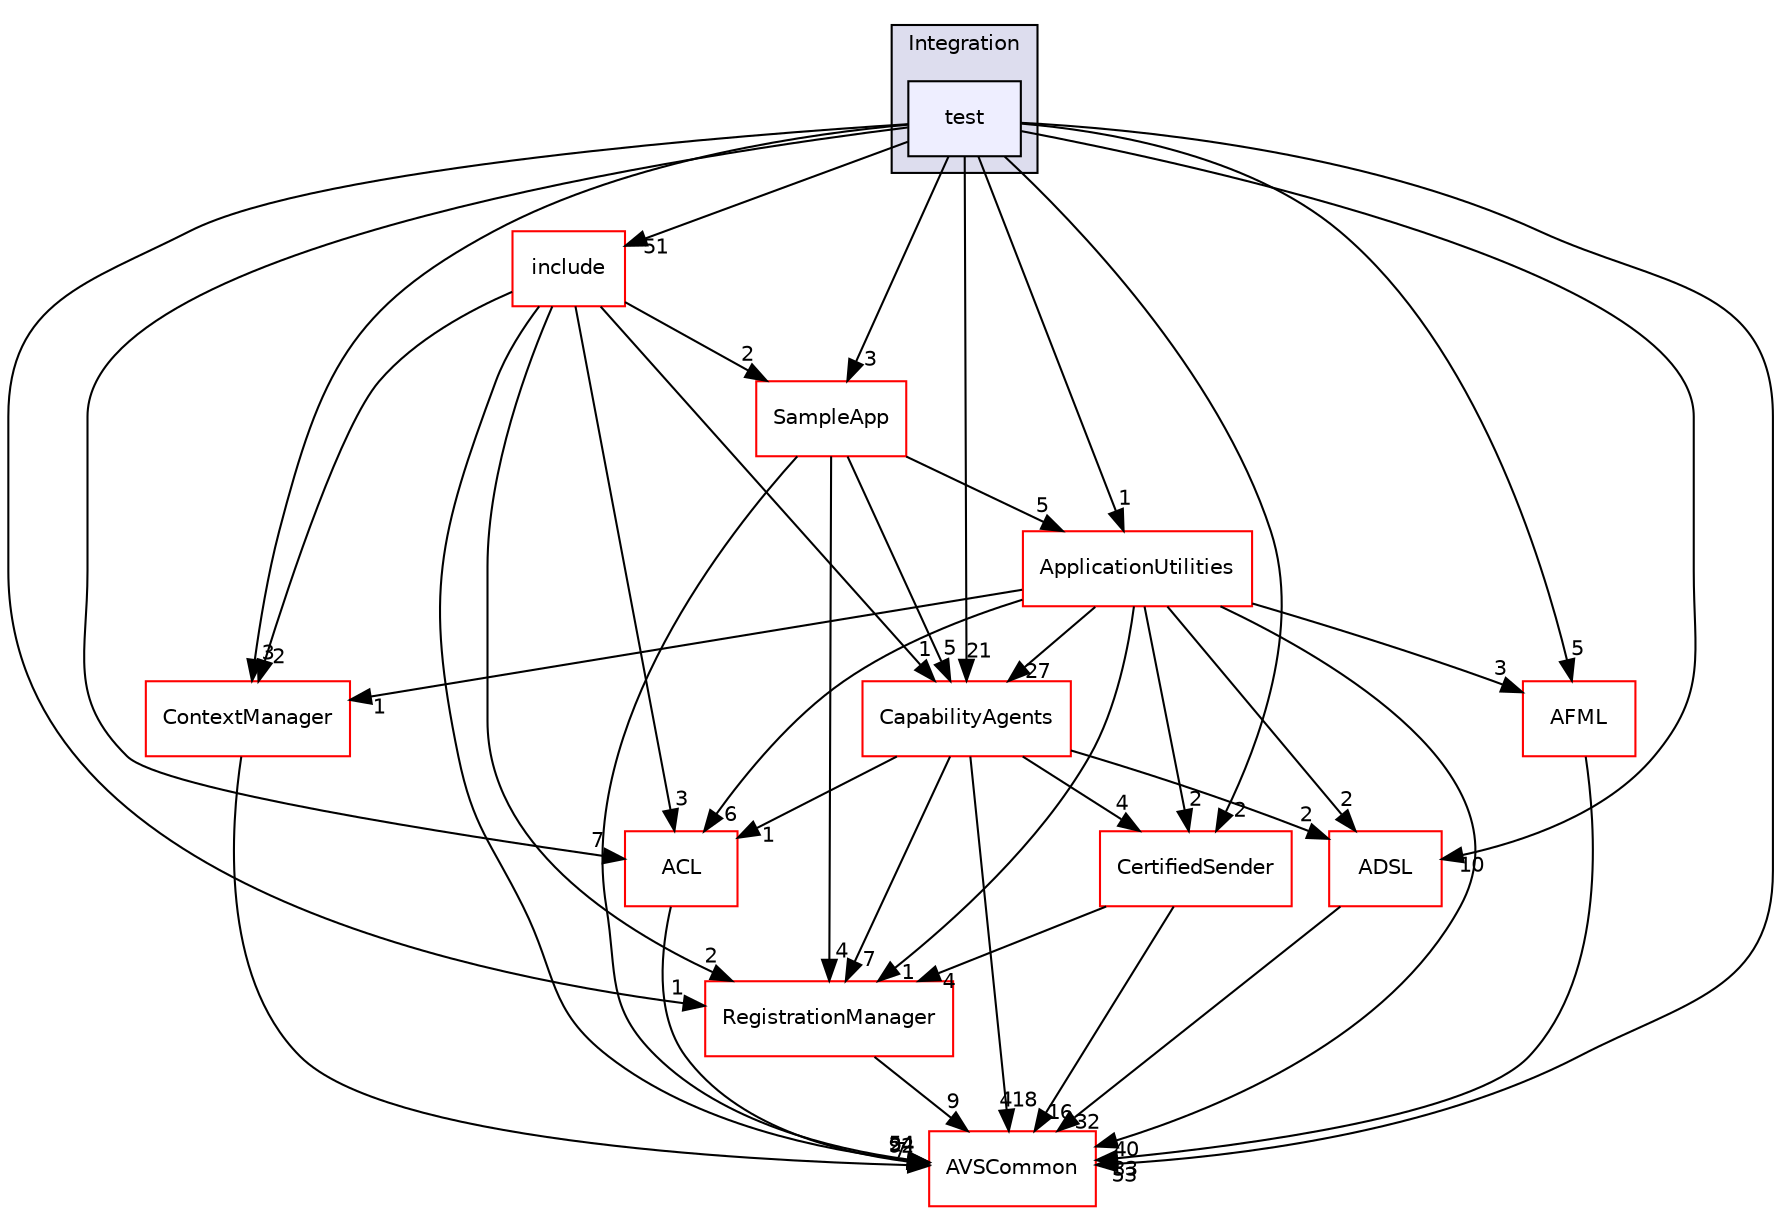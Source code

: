 digraph "/workplace/avs-device-sdk/Integration/test" {
  compound=true
  node [ fontsize="10", fontname="Helvetica"];
  edge [ labelfontsize="10", labelfontname="Helvetica"];
  subgraph clusterdir_eecb7863cc5539e333a9a51474f7e532 {
    graph [ bgcolor="#ddddee", pencolor="black", label="Integration" fontname="Helvetica", fontsize="10", URL="dir_eecb7863cc5539e333a9a51474f7e532.html"]
  dir_50bcd1f3ad209fedb0a0d7411aa531ff [shape=box, label="test", style="filled", fillcolor="#eeeeff", pencolor="black", URL="dir_50bcd1f3ad209fedb0a0d7411aa531ff.html"];
  }
  dir_d487033c4cf6e1e6824ef2db7b280e3e [shape=box label="include" fillcolor="white" style="filled" color="red" URL="dir_d487033c4cf6e1e6824ef2db7b280e3e.html"];
  dir_69fa8d0f4fee2820ffc8601fbf428b42 [shape=box label="SampleApp" fillcolor="white" style="filled" color="red" URL="dir_69fa8d0f4fee2820ffc8601fbf428b42.html"];
  dir_748b5abbb33df61eda67007924a1a0cb [shape=box label="ApplicationUtilities" fillcolor="white" style="filled" color="red" URL="dir_748b5abbb33df61eda67007924a1a0cb.html"];
  dir_15a1dcf98404372b5aa31671439f6987 [shape=box label="AFML" fillcolor="white" style="filled" color="red" URL="dir_15a1dcf98404372b5aa31671439f6987.html"];
  dir_7cf910bd1d7603f12ef47ff650cec893 [shape=box label="CapabilityAgents" fillcolor="white" style="filled" color="red" URL="dir_7cf910bd1d7603f12ef47ff650cec893.html"];
  dir_ed284a04dd0d49c135ac897057737ac2 [shape=box label="ContextManager" fillcolor="white" style="filled" color="red" URL="dir_ed284a04dd0d49c135ac897057737ac2.html"];
  dir_cf27311ab9f4263eef70b28364b95692 [shape=box label="CertifiedSender" fillcolor="white" style="filled" color="red" URL="dir_cf27311ab9f4263eef70b28364b95692.html"];
  dir_b1dfedc9efa610ba8c818c30206ff41f [shape=box label="ACL" fillcolor="white" style="filled" color="red" URL="dir_b1dfedc9efa610ba8c818c30206ff41f.html"];
  dir_13e65effb2bde530b17b3d5eefcd0266 [shape=box label="AVSCommon" fillcolor="white" style="filled" color="red" URL="dir_13e65effb2bde530b17b3d5eefcd0266.html"];
  dir_b14333b5607b47fe7356eaa790107bd3 [shape=box label="RegistrationManager" fillcolor="white" style="filled" color="red" URL="dir_b14333b5607b47fe7356eaa790107bd3.html"];
  dir_edb1b7e8f1a5d5a1b864206edd6d398d [shape=box label="ADSL" fillcolor="white" style="filled" color="red" URL="dir_edb1b7e8f1a5d5a1b864206edd6d398d.html"];
  dir_d487033c4cf6e1e6824ef2db7b280e3e->dir_69fa8d0f4fee2820ffc8601fbf428b42 [headlabel="2", labeldistance=1.5 headhref="dir_000205_000250.html"];
  dir_d487033c4cf6e1e6824ef2db7b280e3e->dir_7cf910bd1d7603f12ef47ff650cec893 [headlabel="1", labeldistance=1.5 headhref="dir_000205_000052.html"];
  dir_d487033c4cf6e1e6824ef2db7b280e3e->dir_ed284a04dd0d49c135ac897057737ac2 [headlabel="2", labeldistance=1.5 headhref="dir_000205_000195.html"];
  dir_d487033c4cf6e1e6824ef2db7b280e3e->dir_b1dfedc9efa610ba8c818c30206ff41f [headlabel="3", labeldistance=1.5 headhref="dir_000205_000000.html"];
  dir_d487033c4cf6e1e6824ef2db7b280e3e->dir_13e65effb2bde530b17b3d5eefcd0266 [headlabel="24", labeldistance=1.5 headhref="dir_000205_000009.html"];
  dir_d487033c4cf6e1e6824ef2db7b280e3e->dir_b14333b5607b47fe7356eaa790107bd3 [headlabel="2", labeldistance=1.5 headhref="dir_000205_000245.html"];
  dir_69fa8d0f4fee2820ffc8601fbf428b42->dir_748b5abbb33df61eda67007924a1a0cb [headlabel="5", labeldistance=1.5 headhref="dir_000250_000030.html"];
  dir_69fa8d0f4fee2820ffc8601fbf428b42->dir_7cf910bd1d7603f12ef47ff650cec893 [headlabel="5", labeldistance=1.5 headhref="dir_000250_000052.html"];
  dir_69fa8d0f4fee2820ffc8601fbf428b42->dir_13e65effb2bde530b17b3d5eefcd0266 [headlabel="54", labeldistance=1.5 headhref="dir_000250_000009.html"];
  dir_69fa8d0f4fee2820ffc8601fbf428b42->dir_b14333b5607b47fe7356eaa790107bd3 [headlabel="4", labeldistance=1.5 headhref="dir_000250_000245.html"];
  dir_748b5abbb33df61eda67007924a1a0cb->dir_15a1dcf98404372b5aa31671439f6987 [headlabel="3", labeldistance=1.5 headhref="dir_000030_000025.html"];
  dir_748b5abbb33df61eda67007924a1a0cb->dir_7cf910bd1d7603f12ef47ff650cec893 [headlabel="27", labeldistance=1.5 headhref="dir_000030_000052.html"];
  dir_748b5abbb33df61eda67007924a1a0cb->dir_ed284a04dd0d49c135ac897057737ac2 [headlabel="1", labeldistance=1.5 headhref="dir_000030_000195.html"];
  dir_748b5abbb33df61eda67007924a1a0cb->dir_cf27311ab9f4263eef70b28364b95692 [headlabel="2", labeldistance=1.5 headhref="dir_000030_000190.html"];
  dir_748b5abbb33df61eda67007924a1a0cb->dir_b1dfedc9efa610ba8c818c30206ff41f [headlabel="6", labeldistance=1.5 headhref="dir_000030_000000.html"];
  dir_748b5abbb33df61eda67007924a1a0cb->dir_13e65effb2bde530b17b3d5eefcd0266 [headlabel="40", labeldistance=1.5 headhref="dir_000030_000009.html"];
  dir_748b5abbb33df61eda67007924a1a0cb->dir_b14333b5607b47fe7356eaa790107bd3 [headlabel="1", labeldistance=1.5 headhref="dir_000030_000245.html"];
  dir_748b5abbb33df61eda67007924a1a0cb->dir_edb1b7e8f1a5d5a1b864206edd6d398d [headlabel="2", labeldistance=1.5 headhref="dir_000030_000014.html"];
  dir_15a1dcf98404372b5aa31671439f6987->dir_13e65effb2bde530b17b3d5eefcd0266 [headlabel="33", labeldistance=1.5 headhref="dir_000025_000009.html"];
  dir_7cf910bd1d7603f12ef47ff650cec893->dir_cf27311ab9f4263eef70b28364b95692 [headlabel="4", labeldistance=1.5 headhref="dir_000052_000190.html"];
  dir_7cf910bd1d7603f12ef47ff650cec893->dir_b1dfedc9efa610ba8c818c30206ff41f [headlabel="1", labeldistance=1.5 headhref="dir_000052_000000.html"];
  dir_7cf910bd1d7603f12ef47ff650cec893->dir_13e65effb2bde530b17b3d5eefcd0266 [headlabel="418", labeldistance=1.5 headhref="dir_000052_000009.html"];
  dir_7cf910bd1d7603f12ef47ff650cec893->dir_b14333b5607b47fe7356eaa790107bd3 [headlabel="7", labeldistance=1.5 headhref="dir_000052_000245.html"];
  dir_7cf910bd1d7603f12ef47ff650cec893->dir_edb1b7e8f1a5d5a1b864206edd6d398d [headlabel="2", labeldistance=1.5 headhref="dir_000052_000014.html"];
  dir_ed284a04dd0d49c135ac897057737ac2->dir_13e65effb2bde530b17b3d5eefcd0266 [headlabel="7", labeldistance=1.5 headhref="dir_000195_000009.html"];
  dir_cf27311ab9f4263eef70b28364b95692->dir_13e65effb2bde530b17b3d5eefcd0266 [headlabel="16", labeldistance=1.5 headhref="dir_000190_000009.html"];
  dir_cf27311ab9f4263eef70b28364b95692->dir_b14333b5607b47fe7356eaa790107bd3 [headlabel="4", labeldistance=1.5 headhref="dir_000190_000245.html"];
  dir_b1dfedc9efa610ba8c818c30206ff41f->dir_13e65effb2bde530b17b3d5eefcd0266 [headlabel="92", labeldistance=1.5 headhref="dir_000000_000009.html"];
  dir_b14333b5607b47fe7356eaa790107bd3->dir_13e65effb2bde530b17b3d5eefcd0266 [headlabel="9", labeldistance=1.5 headhref="dir_000245_000009.html"];
  dir_edb1b7e8f1a5d5a1b864206edd6d398d->dir_13e65effb2bde530b17b3d5eefcd0266 [headlabel="32", labeldistance=1.5 headhref="dir_000014_000009.html"];
  dir_50bcd1f3ad209fedb0a0d7411aa531ff->dir_d487033c4cf6e1e6824ef2db7b280e3e [headlabel="51", labeldistance=1.5 headhref="dir_000208_000205.html"];
  dir_50bcd1f3ad209fedb0a0d7411aa531ff->dir_69fa8d0f4fee2820ffc8601fbf428b42 [headlabel="3", labeldistance=1.5 headhref="dir_000208_000250.html"];
  dir_50bcd1f3ad209fedb0a0d7411aa531ff->dir_748b5abbb33df61eda67007924a1a0cb [headlabel="1", labeldistance=1.5 headhref="dir_000208_000030.html"];
  dir_50bcd1f3ad209fedb0a0d7411aa531ff->dir_15a1dcf98404372b5aa31671439f6987 [headlabel="5", labeldistance=1.5 headhref="dir_000208_000025.html"];
  dir_50bcd1f3ad209fedb0a0d7411aa531ff->dir_7cf910bd1d7603f12ef47ff650cec893 [headlabel="21", labeldistance=1.5 headhref="dir_000208_000052.html"];
  dir_50bcd1f3ad209fedb0a0d7411aa531ff->dir_ed284a04dd0d49c135ac897057737ac2 [headlabel="3", labeldistance=1.5 headhref="dir_000208_000195.html"];
  dir_50bcd1f3ad209fedb0a0d7411aa531ff->dir_cf27311ab9f4263eef70b28364b95692 [headlabel="2", labeldistance=1.5 headhref="dir_000208_000190.html"];
  dir_50bcd1f3ad209fedb0a0d7411aa531ff->dir_b1dfedc9efa610ba8c818c30206ff41f [headlabel="7", labeldistance=1.5 headhref="dir_000208_000000.html"];
  dir_50bcd1f3ad209fedb0a0d7411aa531ff->dir_13e65effb2bde530b17b3d5eefcd0266 [headlabel="53", labeldistance=1.5 headhref="dir_000208_000009.html"];
  dir_50bcd1f3ad209fedb0a0d7411aa531ff->dir_b14333b5607b47fe7356eaa790107bd3 [headlabel="1", labeldistance=1.5 headhref="dir_000208_000245.html"];
  dir_50bcd1f3ad209fedb0a0d7411aa531ff->dir_edb1b7e8f1a5d5a1b864206edd6d398d [headlabel="10", labeldistance=1.5 headhref="dir_000208_000014.html"];
}
